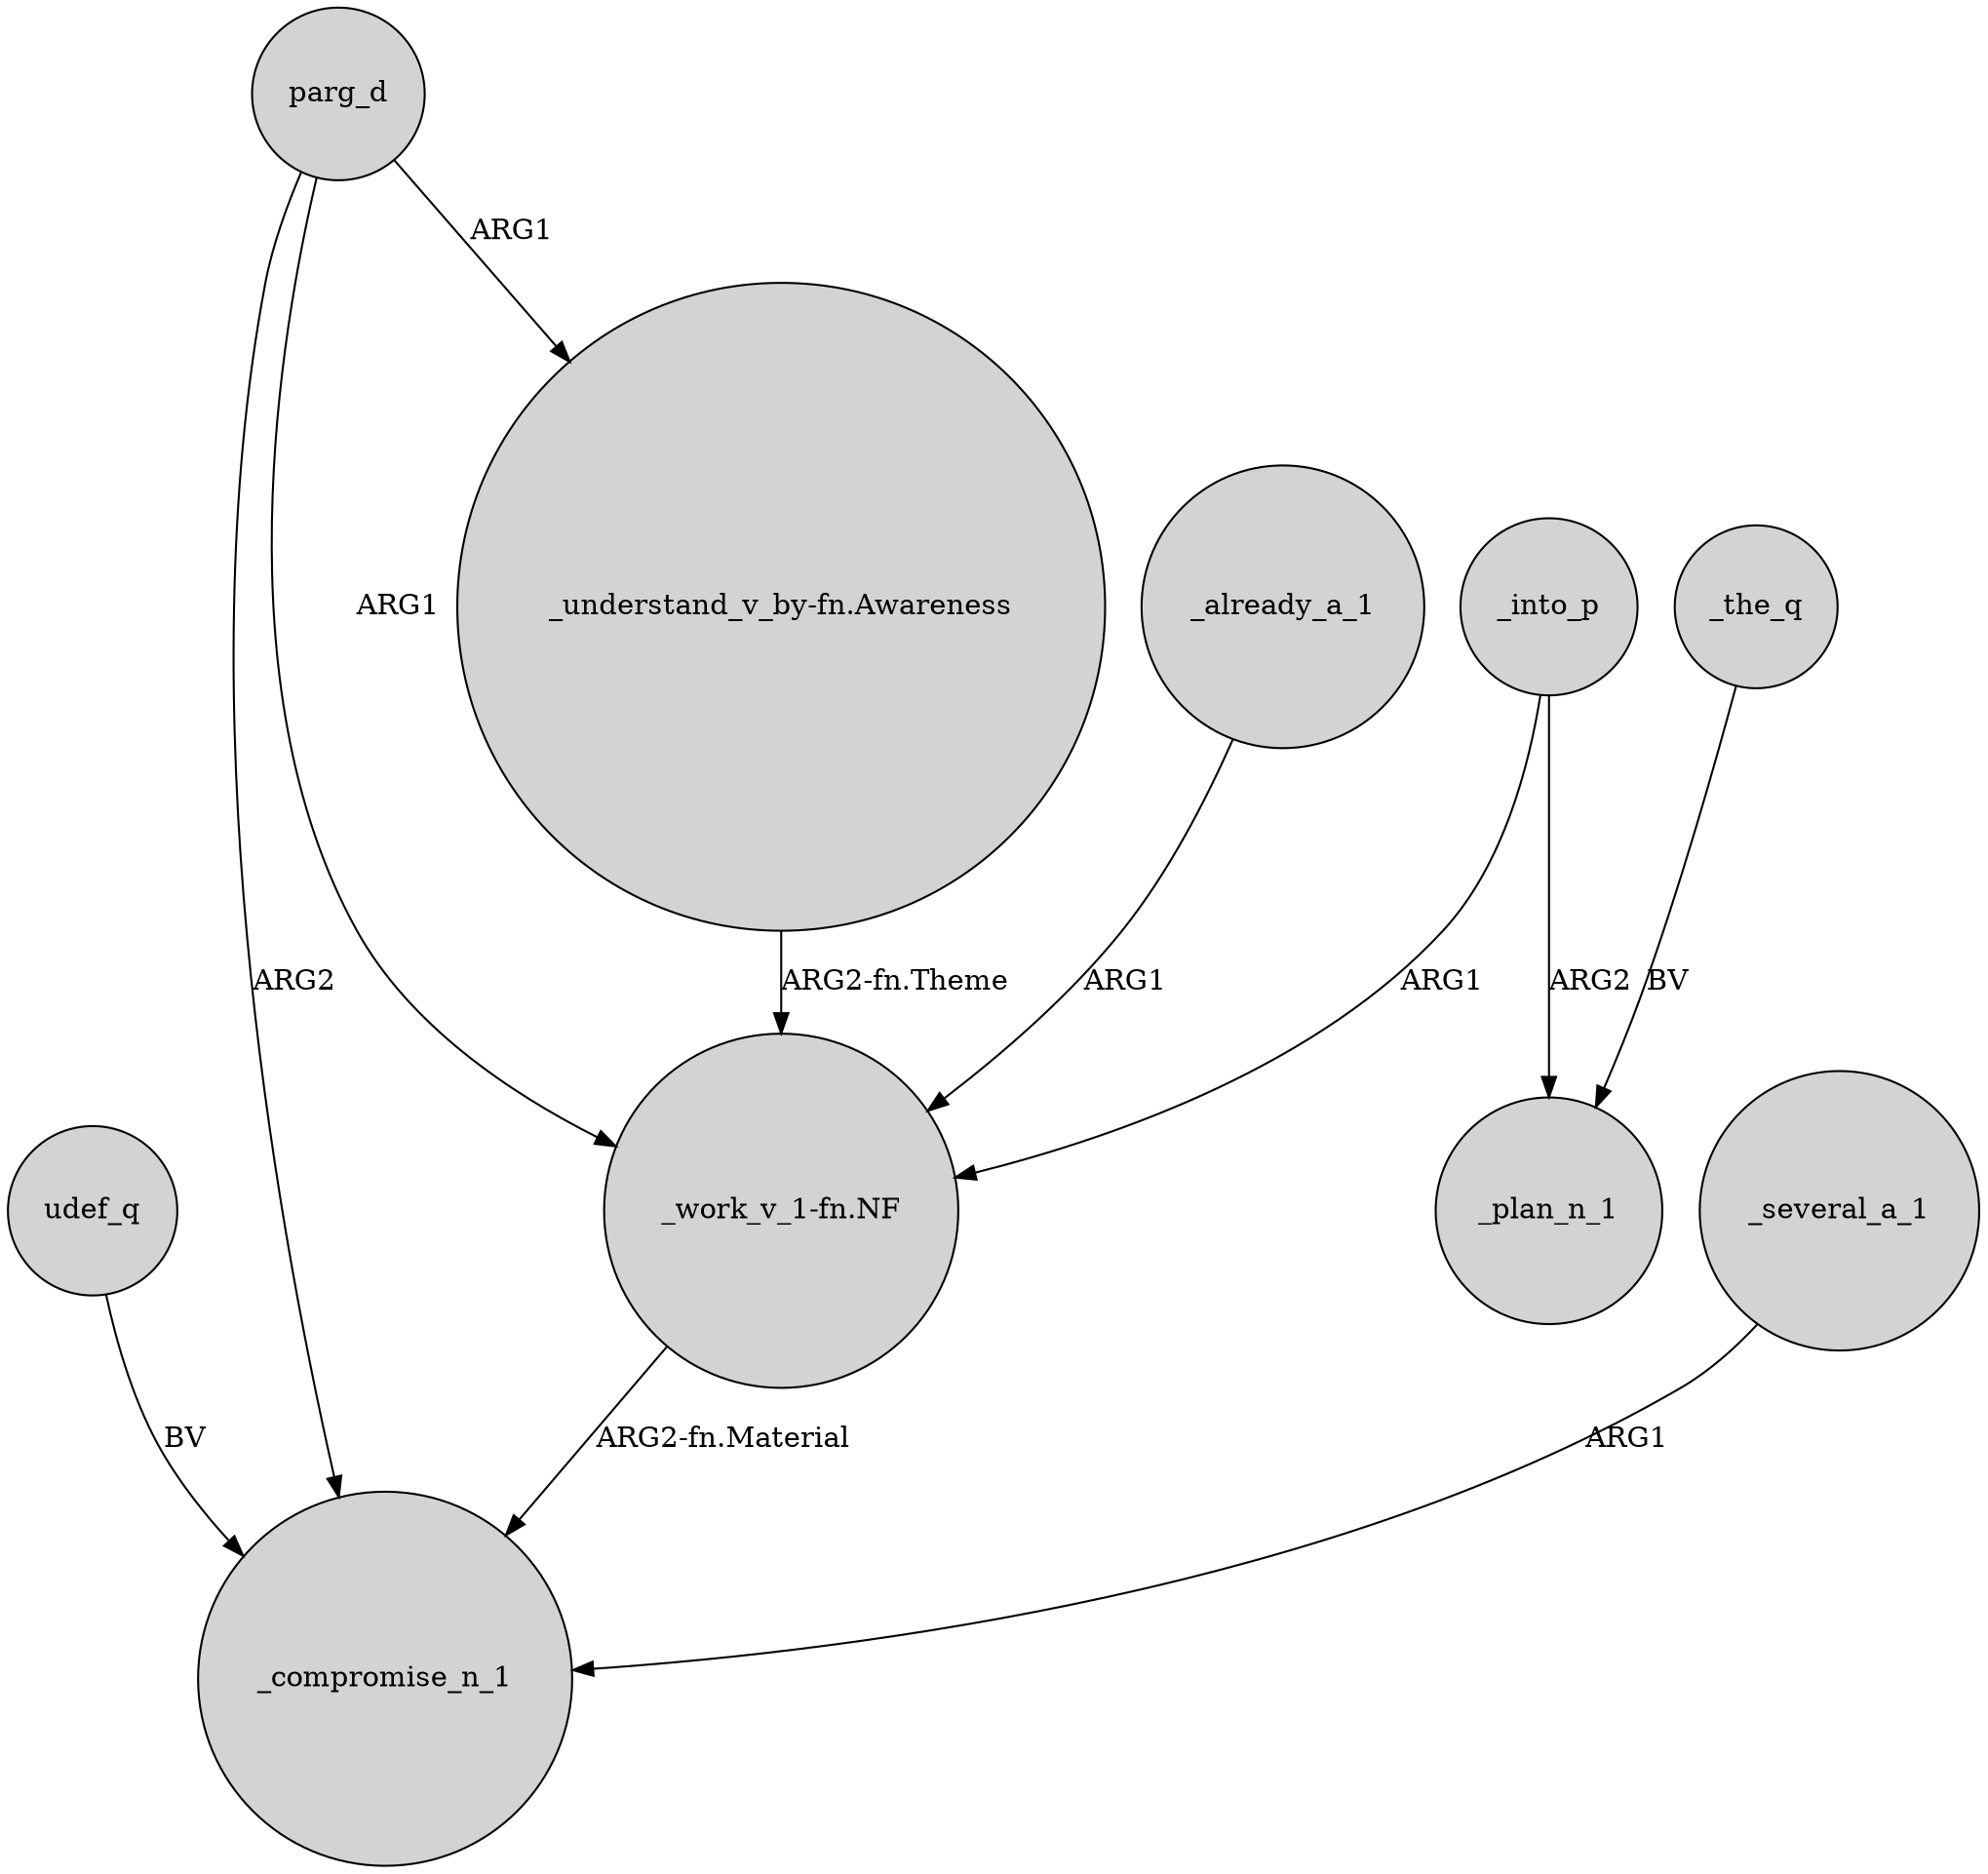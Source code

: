 digraph {
	node [shape=circle style=filled]
	udef_q -> _compromise_n_1 [label=BV]
	parg_d -> "_work_v_1-fn.NF" [label=ARG1]
	parg_d -> "_understand_v_by-fn.Awareness" [label=ARG1]
	_into_p -> "_work_v_1-fn.NF" [label=ARG1]
	_several_a_1 -> _compromise_n_1 [label=ARG1]
	_into_p -> _plan_n_1 [label=ARG2]
	parg_d -> _compromise_n_1 [label=ARG2]
	_already_a_1 -> "_work_v_1-fn.NF" [label=ARG1]
	"_understand_v_by-fn.Awareness" -> "_work_v_1-fn.NF" [label="ARG2-fn.Theme"]
	_the_q -> _plan_n_1 [label=BV]
	"_work_v_1-fn.NF" -> _compromise_n_1 [label="ARG2-fn.Material"]
}
